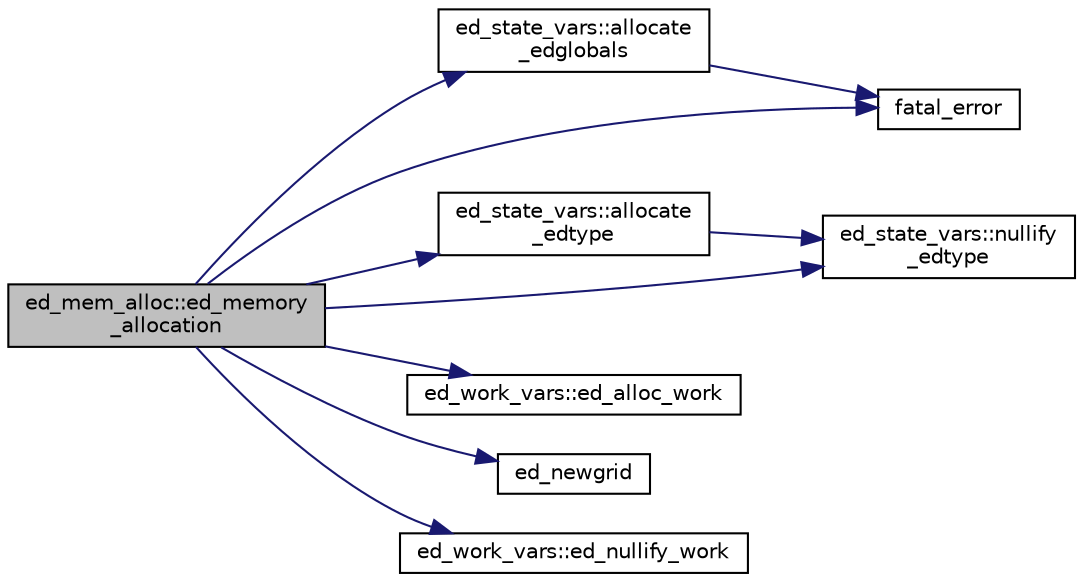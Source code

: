 digraph "ed_mem_alloc::ed_memory_allocation"
{
 // LATEX_PDF_SIZE
  edge [fontname="Helvetica",fontsize="10",labelfontname="Helvetica",labelfontsize="10"];
  node [fontname="Helvetica",fontsize="10",shape=record];
  rankdir="LR";
  Node1 [label="ed_mem_alloc::ed_memory\l_allocation",height=0.2,width=0.4,color="black", fillcolor="grey75", style="filled", fontcolor="black",tooltip=" "];
  Node1 -> Node2 [color="midnightblue",fontsize="10",style="solid"];
  Node2 [label="ed_state_vars::allocate\l_edglobals",height=0.2,width=0.4,color="black", fillcolor="white", style="filled",URL="$namespaceed__state__vars.html#a01c02fd632892eb11eaac0daacc106d2",tooltip="Allocates the global dimensions (outside the structure)."];
  Node2 -> Node3 [color="midnightblue",fontsize="10",style="solid"];
  Node3 [label="fatal_error",height=0.2,width=0.4,color="black", fillcolor="white", style="filled",URL="$fatal__error_8_f90.html#a2a2bff228716ab48a81c795b348d1665",tooltip=" "];
  Node1 -> Node4 [color="midnightblue",fontsize="10",style="solid"];
  Node4 [label="ed_state_vars::allocate\l_edtype",height=0.2,width=0.4,color="black", fillcolor="white", style="filled",URL="$namespaceed__state__vars.html#aa47dd5e1964efcbfa0844f75d1763ce5",tooltip="Allocates the polygon-level variables."];
  Node4 -> Node5 [color="midnightblue",fontsize="10",style="solid"];
  Node5 [label="ed_state_vars::nullify\l_edtype",height=0.2,width=0.4,color="black", fillcolor="white", style="filled",URL="$namespaceed__state__vars.html#a0df5f674bdb76d915f34b1c6987f6815",tooltip="Nullifies all polygon pointers."];
  Node1 -> Node6 [color="midnightblue",fontsize="10",style="solid"];
  Node6 [label="ed_work_vars::ed_alloc_work",height=0.2,width=0.4,color="black", fillcolor="white", style="filled",URL="$namespaceed__work__vars.html#a01ba1ac60fb7fc6120b2caa0044b3c21",tooltip=" "];
  Node1 -> Node7 [color="midnightblue",fontsize="10",style="solid"];
  Node7 [label="ed_newgrid",height=0.2,width=0.4,color="black", fillcolor="white", style="filled",URL="$ed__grid_8f90.html#a91112e6806db1100d405228002308384",tooltip=" "];
  Node1 -> Node8 [color="midnightblue",fontsize="10",style="solid"];
  Node8 [label="ed_work_vars::ed_nullify_work",height=0.2,width=0.4,color="black", fillcolor="white", style="filled",URL="$namespaceed__work__vars.html#aa1df64125c17b7fc7f50eda82c32e805",tooltip=" "];
  Node1 -> Node3 [color="midnightblue",fontsize="10",style="solid"];
  Node1 -> Node5 [color="midnightblue",fontsize="10",style="solid"];
}
